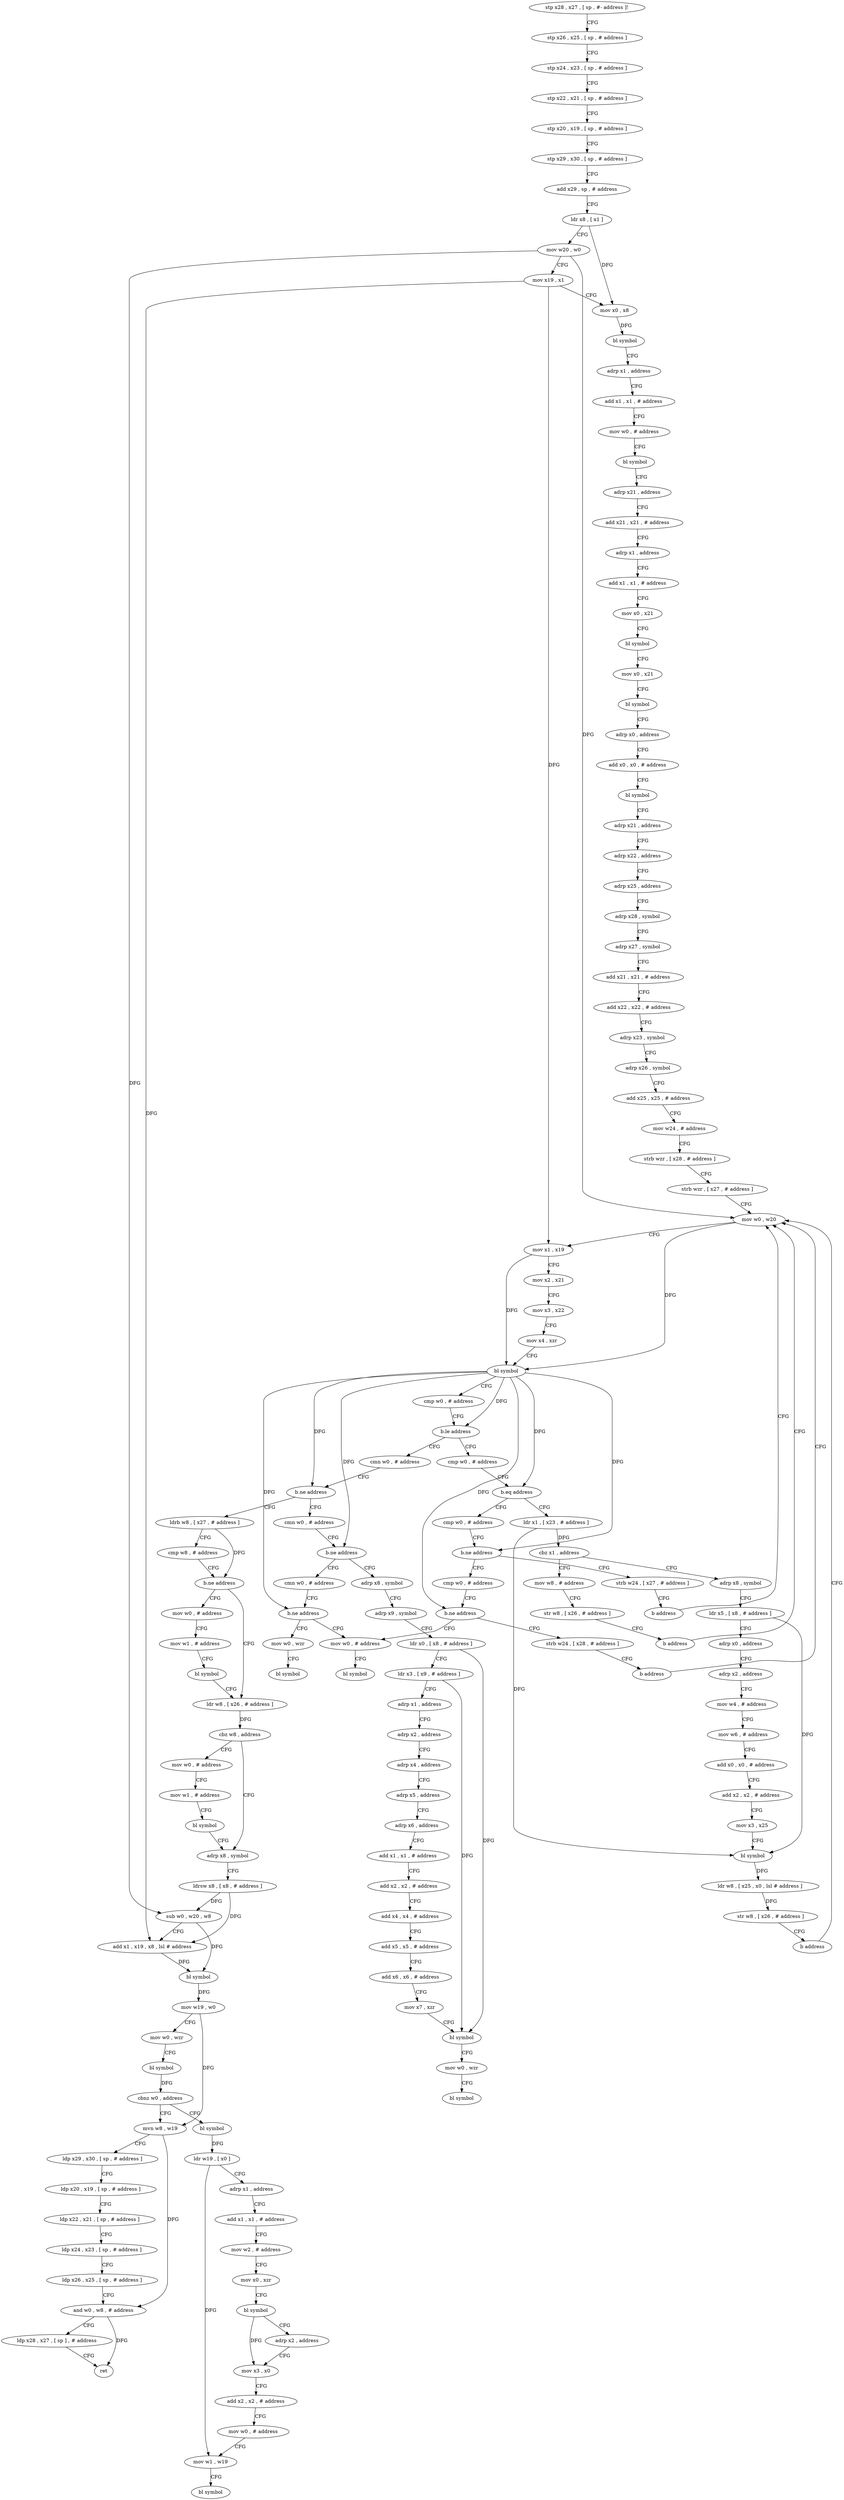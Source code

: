 digraph "func" {
"4200820" [label = "stp x28 , x27 , [ sp , #- address ]!" ]
"4200824" [label = "stp x26 , x25 , [ sp , # address ]" ]
"4200828" [label = "stp x24 , x23 , [ sp , # address ]" ]
"4200832" [label = "stp x22 , x21 , [ sp , # address ]" ]
"4200836" [label = "stp x20 , x19 , [ sp , # address ]" ]
"4200840" [label = "stp x29 , x30 , [ sp , # address ]" ]
"4200844" [label = "add x29 , sp , # address" ]
"4200848" [label = "ldr x8 , [ x1 ]" ]
"4200852" [label = "mov w20 , w0" ]
"4200856" [label = "mov x19 , x1" ]
"4200860" [label = "mov x0 , x8" ]
"4200864" [label = "bl symbol" ]
"4200868" [label = "adrp x1 , address" ]
"4200872" [label = "add x1 , x1 , # address" ]
"4200876" [label = "mov w0 , # address" ]
"4200880" [label = "bl symbol" ]
"4200884" [label = "adrp x21 , address" ]
"4200888" [label = "add x21 , x21 , # address" ]
"4200892" [label = "adrp x1 , address" ]
"4200896" [label = "add x1 , x1 , # address" ]
"4200900" [label = "mov x0 , x21" ]
"4200904" [label = "bl symbol" ]
"4200908" [label = "mov x0 , x21" ]
"4200912" [label = "bl symbol" ]
"4200916" [label = "adrp x0 , address" ]
"4200920" [label = "add x0 , x0 , # address" ]
"4200924" [label = "bl symbol" ]
"4200928" [label = "adrp x21 , address" ]
"4200932" [label = "adrp x22 , address" ]
"4200936" [label = "adrp x25 , address" ]
"4200940" [label = "adrp x28 , symbol" ]
"4200944" [label = "adrp x27 , symbol" ]
"4200948" [label = "add x21 , x21 , # address" ]
"4200952" [label = "add x22 , x22 , # address" ]
"4200956" [label = "adrp x23 , symbol" ]
"4200960" [label = "adrp x26 , symbol" ]
"4200964" [label = "add x25 , x25 , # address" ]
"4200968" [label = "mov w24 , # address" ]
"4200972" [label = "strb wzr , [ x28 , # address ]" ]
"4200976" [label = "strb wzr , [ x27 , # address ]" ]
"4200980" [label = "mov w0 , w20" ]
"4201124" [label = "cmn w0 , # address" ]
"4201128" [label = "b.ne address" ]
"4201248" [label = "cmn w0 , # address" ]
"4201132" [label = "ldrb w8 , [ x27 , # address ]" ]
"4201012" [label = "cmp w0 , # address" ]
"4201016" [label = "b.eq address" ]
"4201036" [label = "ldr x1 , [ x23 , # address ]" ]
"4201020" [label = "cmp w0 , # address" ]
"4201252" [label = "b.ne address" ]
"4201328" [label = "cmn w0 , # address" ]
"4201256" [label = "adrp x8 , symbol" ]
"4201136" [label = "cmp w8 , # address" ]
"4201140" [label = "b.ne address" ]
"4201156" [label = "ldr w8 , [ x26 , # address ]" ]
"4201144" [label = "mov w0 , # address" ]
"4201040" [label = "cbz x1 , address" ]
"4201112" [label = "mov w8 , # address" ]
"4201044" [label = "adrp x8 , symbol" ]
"4201024" [label = "b.ne address" ]
"4201096" [label = "cmp w0 , # address" ]
"4201028" [label = "strb w24 , [ x27 , # address ]" ]
"4201332" [label = "b.ne address" ]
"4201344" [label = "mov w0 , # address" ]
"4201336" [label = "mov w0 , wzr" ]
"4201260" [label = "adrp x9 , symbol" ]
"4201264" [label = "ldr x0 , [ x8 , # address ]" ]
"4201268" [label = "ldr x3 , [ x9 , # address ]" ]
"4201272" [label = "adrp x1 , address" ]
"4201276" [label = "adrp x2 , address" ]
"4201280" [label = "adrp x4 , address" ]
"4201284" [label = "adrp x5 , address" ]
"4201288" [label = "adrp x6 , address" ]
"4201292" [label = "add x1 , x1 , # address" ]
"4201296" [label = "add x2 , x2 , # address" ]
"4201300" [label = "add x4 , x4 , # address" ]
"4201304" [label = "add x5 , x5 , # address" ]
"4201308" [label = "add x6 , x6 , # address" ]
"4201312" [label = "mov x7 , xzr" ]
"4201316" [label = "bl symbol" ]
"4201320" [label = "mov w0 , wzr" ]
"4201324" [label = "bl symbol" ]
"4201160" [label = "cbz w8 , address" ]
"4201176" [label = "adrp x8 , symbol" ]
"4201164" [label = "mov w0 , # address" ]
"4201148" [label = "mov w1 , # address" ]
"4201152" [label = "bl symbol" ]
"4201116" [label = "str w8 , [ x26 , # address ]" ]
"4201120" [label = "b address" ]
"4201048" [label = "ldr x5 , [ x8 , # address ]" ]
"4201052" [label = "adrp x0 , address" ]
"4201056" [label = "adrp x2 , address" ]
"4201060" [label = "mov w4 , # address" ]
"4201064" [label = "mov w6 , # address" ]
"4201068" [label = "add x0 , x0 , # address" ]
"4201072" [label = "add x2 , x2 , # address" ]
"4201076" [label = "mov x3 , x25" ]
"4201080" [label = "bl symbol" ]
"4201084" [label = "ldr w8 , [ x25 , x0 , lsl # address ]" ]
"4201088" [label = "str w8 , [ x26 , # address ]" ]
"4201092" [label = "b address" ]
"4201100" [label = "b.ne address" ]
"4201104" [label = "strb w24 , [ x28 , # address ]" ]
"4201032" [label = "b address" ]
"4201348" [label = "bl symbol" ]
"4201340" [label = "bl symbol" ]
"4201180" [label = "ldrsw x8 , [ x8 , # address ]" ]
"4201184" [label = "sub w0 , w20 , w8" ]
"4201188" [label = "add x1 , x19 , x8 , lsl # address" ]
"4201192" [label = "bl symbol" ]
"4201196" [label = "mov w19 , w0" ]
"4201200" [label = "mov w0 , wzr" ]
"4201204" [label = "bl symbol" ]
"4201208" [label = "cbnz w0 , address" ]
"4201352" [label = "bl symbol" ]
"4201212" [label = "mvn w8 , w19" ]
"4201168" [label = "mov w1 , # address" ]
"4201172" [label = "bl symbol" ]
"4200984" [label = "mov x1 , x19" ]
"4200988" [label = "mov x2 , x21" ]
"4200992" [label = "mov x3 , x22" ]
"4200996" [label = "mov x4 , xzr" ]
"4201000" [label = "bl symbol" ]
"4201004" [label = "cmp w0 , # address" ]
"4201008" [label = "b.le address" ]
"4201108" [label = "b address" ]
"4201356" [label = "ldr w19 , [ x0 ]" ]
"4201360" [label = "adrp x1 , address" ]
"4201364" [label = "add x1 , x1 , # address" ]
"4201368" [label = "mov w2 , # address" ]
"4201372" [label = "mov x0 , xzr" ]
"4201376" [label = "bl symbol" ]
"4201380" [label = "adrp x2 , address" ]
"4201384" [label = "mov x3 , x0" ]
"4201388" [label = "add x2 , x2 , # address" ]
"4201392" [label = "mov w0 , # address" ]
"4201396" [label = "mov w1 , w19" ]
"4201400" [label = "bl symbol" ]
"4201216" [label = "ldp x29 , x30 , [ sp , # address ]" ]
"4201220" [label = "ldp x20 , x19 , [ sp , # address ]" ]
"4201224" [label = "ldp x22 , x21 , [ sp , # address ]" ]
"4201228" [label = "ldp x24 , x23 , [ sp , # address ]" ]
"4201232" [label = "ldp x26 , x25 , [ sp , # address ]" ]
"4201236" [label = "and w0 , w8 , # address" ]
"4201240" [label = "ldp x28 , x27 , [ sp ] , # address" ]
"4201244" [label = "ret" ]
"4200820" -> "4200824" [ label = "CFG" ]
"4200824" -> "4200828" [ label = "CFG" ]
"4200828" -> "4200832" [ label = "CFG" ]
"4200832" -> "4200836" [ label = "CFG" ]
"4200836" -> "4200840" [ label = "CFG" ]
"4200840" -> "4200844" [ label = "CFG" ]
"4200844" -> "4200848" [ label = "CFG" ]
"4200848" -> "4200852" [ label = "CFG" ]
"4200848" -> "4200860" [ label = "DFG" ]
"4200852" -> "4200856" [ label = "CFG" ]
"4200852" -> "4200980" [ label = "DFG" ]
"4200852" -> "4201184" [ label = "DFG" ]
"4200856" -> "4200860" [ label = "CFG" ]
"4200856" -> "4200984" [ label = "DFG" ]
"4200856" -> "4201188" [ label = "DFG" ]
"4200860" -> "4200864" [ label = "DFG" ]
"4200864" -> "4200868" [ label = "CFG" ]
"4200868" -> "4200872" [ label = "CFG" ]
"4200872" -> "4200876" [ label = "CFG" ]
"4200876" -> "4200880" [ label = "CFG" ]
"4200880" -> "4200884" [ label = "CFG" ]
"4200884" -> "4200888" [ label = "CFG" ]
"4200888" -> "4200892" [ label = "CFG" ]
"4200892" -> "4200896" [ label = "CFG" ]
"4200896" -> "4200900" [ label = "CFG" ]
"4200900" -> "4200904" [ label = "CFG" ]
"4200904" -> "4200908" [ label = "CFG" ]
"4200908" -> "4200912" [ label = "CFG" ]
"4200912" -> "4200916" [ label = "CFG" ]
"4200916" -> "4200920" [ label = "CFG" ]
"4200920" -> "4200924" [ label = "CFG" ]
"4200924" -> "4200928" [ label = "CFG" ]
"4200928" -> "4200932" [ label = "CFG" ]
"4200932" -> "4200936" [ label = "CFG" ]
"4200936" -> "4200940" [ label = "CFG" ]
"4200940" -> "4200944" [ label = "CFG" ]
"4200944" -> "4200948" [ label = "CFG" ]
"4200948" -> "4200952" [ label = "CFG" ]
"4200952" -> "4200956" [ label = "CFG" ]
"4200956" -> "4200960" [ label = "CFG" ]
"4200960" -> "4200964" [ label = "CFG" ]
"4200964" -> "4200968" [ label = "CFG" ]
"4200968" -> "4200972" [ label = "CFG" ]
"4200972" -> "4200976" [ label = "CFG" ]
"4200976" -> "4200980" [ label = "CFG" ]
"4200980" -> "4200984" [ label = "CFG" ]
"4200980" -> "4201000" [ label = "DFG" ]
"4201124" -> "4201128" [ label = "CFG" ]
"4201128" -> "4201248" [ label = "CFG" ]
"4201128" -> "4201132" [ label = "CFG" ]
"4201248" -> "4201252" [ label = "CFG" ]
"4201132" -> "4201136" [ label = "CFG" ]
"4201132" -> "4201140" [ label = "DFG" ]
"4201012" -> "4201016" [ label = "CFG" ]
"4201016" -> "4201036" [ label = "CFG" ]
"4201016" -> "4201020" [ label = "CFG" ]
"4201036" -> "4201040" [ label = "DFG" ]
"4201036" -> "4201080" [ label = "DFG" ]
"4201020" -> "4201024" [ label = "CFG" ]
"4201252" -> "4201328" [ label = "CFG" ]
"4201252" -> "4201256" [ label = "CFG" ]
"4201328" -> "4201332" [ label = "CFG" ]
"4201256" -> "4201260" [ label = "CFG" ]
"4201136" -> "4201140" [ label = "CFG" ]
"4201140" -> "4201156" [ label = "CFG" ]
"4201140" -> "4201144" [ label = "CFG" ]
"4201156" -> "4201160" [ label = "DFG" ]
"4201144" -> "4201148" [ label = "CFG" ]
"4201040" -> "4201112" [ label = "CFG" ]
"4201040" -> "4201044" [ label = "CFG" ]
"4201112" -> "4201116" [ label = "CFG" ]
"4201044" -> "4201048" [ label = "CFG" ]
"4201024" -> "4201096" [ label = "CFG" ]
"4201024" -> "4201028" [ label = "CFG" ]
"4201096" -> "4201100" [ label = "CFG" ]
"4201028" -> "4201032" [ label = "CFG" ]
"4201332" -> "4201344" [ label = "CFG" ]
"4201332" -> "4201336" [ label = "CFG" ]
"4201344" -> "4201348" [ label = "CFG" ]
"4201336" -> "4201340" [ label = "CFG" ]
"4201260" -> "4201264" [ label = "CFG" ]
"4201264" -> "4201268" [ label = "CFG" ]
"4201264" -> "4201316" [ label = "DFG" ]
"4201268" -> "4201272" [ label = "CFG" ]
"4201268" -> "4201316" [ label = "DFG" ]
"4201272" -> "4201276" [ label = "CFG" ]
"4201276" -> "4201280" [ label = "CFG" ]
"4201280" -> "4201284" [ label = "CFG" ]
"4201284" -> "4201288" [ label = "CFG" ]
"4201288" -> "4201292" [ label = "CFG" ]
"4201292" -> "4201296" [ label = "CFG" ]
"4201296" -> "4201300" [ label = "CFG" ]
"4201300" -> "4201304" [ label = "CFG" ]
"4201304" -> "4201308" [ label = "CFG" ]
"4201308" -> "4201312" [ label = "CFG" ]
"4201312" -> "4201316" [ label = "CFG" ]
"4201316" -> "4201320" [ label = "CFG" ]
"4201320" -> "4201324" [ label = "CFG" ]
"4201160" -> "4201176" [ label = "CFG" ]
"4201160" -> "4201164" [ label = "CFG" ]
"4201176" -> "4201180" [ label = "CFG" ]
"4201164" -> "4201168" [ label = "CFG" ]
"4201148" -> "4201152" [ label = "CFG" ]
"4201152" -> "4201156" [ label = "CFG" ]
"4201116" -> "4201120" [ label = "CFG" ]
"4201120" -> "4200980" [ label = "CFG" ]
"4201048" -> "4201052" [ label = "CFG" ]
"4201048" -> "4201080" [ label = "DFG" ]
"4201052" -> "4201056" [ label = "CFG" ]
"4201056" -> "4201060" [ label = "CFG" ]
"4201060" -> "4201064" [ label = "CFG" ]
"4201064" -> "4201068" [ label = "CFG" ]
"4201068" -> "4201072" [ label = "CFG" ]
"4201072" -> "4201076" [ label = "CFG" ]
"4201076" -> "4201080" [ label = "CFG" ]
"4201080" -> "4201084" [ label = "DFG" ]
"4201084" -> "4201088" [ label = "DFG" ]
"4201088" -> "4201092" [ label = "CFG" ]
"4201092" -> "4200980" [ label = "CFG" ]
"4201100" -> "4201344" [ label = "CFG" ]
"4201100" -> "4201104" [ label = "CFG" ]
"4201104" -> "4201108" [ label = "CFG" ]
"4201032" -> "4200980" [ label = "CFG" ]
"4201180" -> "4201184" [ label = "DFG" ]
"4201180" -> "4201188" [ label = "DFG" ]
"4201184" -> "4201188" [ label = "CFG" ]
"4201184" -> "4201192" [ label = "DFG" ]
"4201188" -> "4201192" [ label = "DFG" ]
"4201192" -> "4201196" [ label = "DFG" ]
"4201196" -> "4201200" [ label = "CFG" ]
"4201196" -> "4201212" [ label = "DFG" ]
"4201200" -> "4201204" [ label = "CFG" ]
"4201204" -> "4201208" [ label = "DFG" ]
"4201208" -> "4201352" [ label = "CFG" ]
"4201208" -> "4201212" [ label = "CFG" ]
"4201352" -> "4201356" [ label = "DFG" ]
"4201212" -> "4201216" [ label = "CFG" ]
"4201212" -> "4201236" [ label = "DFG" ]
"4201168" -> "4201172" [ label = "CFG" ]
"4201172" -> "4201176" [ label = "CFG" ]
"4200984" -> "4200988" [ label = "CFG" ]
"4200984" -> "4201000" [ label = "DFG" ]
"4200988" -> "4200992" [ label = "CFG" ]
"4200992" -> "4200996" [ label = "CFG" ]
"4200996" -> "4201000" [ label = "CFG" ]
"4201000" -> "4201004" [ label = "CFG" ]
"4201000" -> "4201008" [ label = "DFG" ]
"4201000" -> "4201128" [ label = "DFG" ]
"4201000" -> "4201016" [ label = "DFG" ]
"4201000" -> "4201252" [ label = "DFG" ]
"4201000" -> "4201024" [ label = "DFG" ]
"4201000" -> "4201332" [ label = "DFG" ]
"4201000" -> "4201100" [ label = "DFG" ]
"4201004" -> "4201008" [ label = "CFG" ]
"4201008" -> "4201124" [ label = "CFG" ]
"4201008" -> "4201012" [ label = "CFG" ]
"4201108" -> "4200980" [ label = "CFG" ]
"4201356" -> "4201360" [ label = "CFG" ]
"4201356" -> "4201396" [ label = "DFG" ]
"4201360" -> "4201364" [ label = "CFG" ]
"4201364" -> "4201368" [ label = "CFG" ]
"4201368" -> "4201372" [ label = "CFG" ]
"4201372" -> "4201376" [ label = "CFG" ]
"4201376" -> "4201380" [ label = "CFG" ]
"4201376" -> "4201384" [ label = "DFG" ]
"4201380" -> "4201384" [ label = "CFG" ]
"4201384" -> "4201388" [ label = "CFG" ]
"4201388" -> "4201392" [ label = "CFG" ]
"4201392" -> "4201396" [ label = "CFG" ]
"4201396" -> "4201400" [ label = "CFG" ]
"4201216" -> "4201220" [ label = "CFG" ]
"4201220" -> "4201224" [ label = "CFG" ]
"4201224" -> "4201228" [ label = "CFG" ]
"4201228" -> "4201232" [ label = "CFG" ]
"4201232" -> "4201236" [ label = "CFG" ]
"4201236" -> "4201240" [ label = "CFG" ]
"4201236" -> "4201244" [ label = "DFG" ]
"4201240" -> "4201244" [ label = "CFG" ]
}
